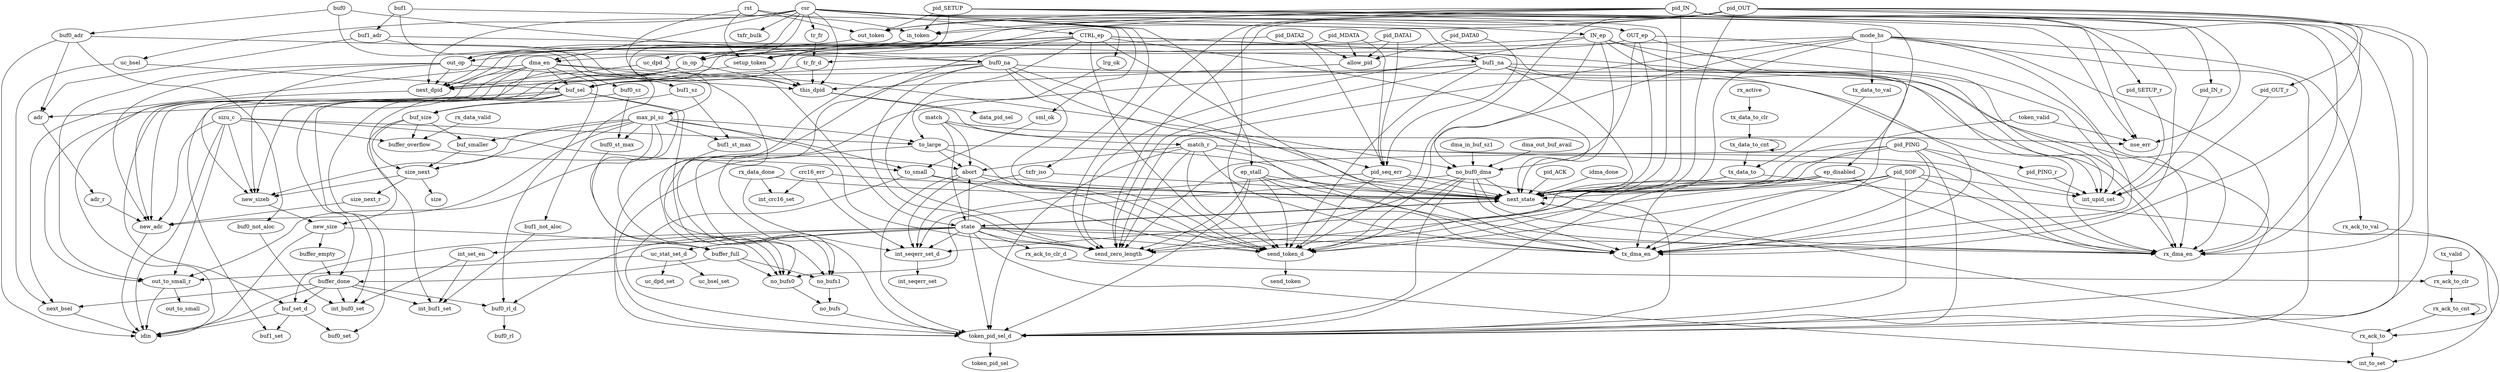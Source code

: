 digraph "" {
	buf_sel -> adr	 [weight=1.0];
	buf_sel -> int_buf1_set	 [weight=1.0];
	buf_sel -> buf1_set	 [weight=1.0];
	buf_sel -> buf_size	 [weight=1.0];
	buf_sel -> int_buf0_set	 [weight=1.0];
	buf_sel -> buf0_set	 [weight=1.0];
	buf_sel -> no_bufs0	 [weight=1.0];
	buf_sel -> no_bufs1	 [weight=1.0];
	int_set_en -> int_buf1_set	 [weight=1.0];
	int_set_en -> int_buf0_set	 [weight=1.0];
	pid_PING_r -> int_upid_set	 [weight=1.0];
	pid_DATA2 -> allow_pid	 [weight=4.0];
	pid_DATA2 -> next_dpid	 [weight=6.0];
	pid_DATA2 -> pid_seq_err	 [weight=1.0];
	pid_DATA1 -> allow_pid	 [weight=4.0];
	pid_DATA1 -> next_dpid	 [weight=2.0];
	pid_DATA1 -> pid_seq_err	 [weight=1.0];
	pid_DATA0 -> allow_pid	 [weight=4.0];
	pid_DATA0 -> pid_seq_err	 [weight=1.0];
	rx_data_valid -> buffer_overflow	 [weight=1.0];
	no_bufs -> token_pid_sel_d	 [weight=2.0];
	rx_ack_to -> next_state	 [weight=2.0];
	rx_ack_to -> int_to_set	 [weight=1.0];
	ep_disabled -> send_zero_length	 [weight=1.0];
	ep_disabled -> tx_dma_en	 [weight=1.0];
	ep_disabled -> next_state	 [weight=5.0];
	ep_disabled -> rx_dma_en	 [weight=1.0];
	ep_disabled -> token_pid_sel_d	 [weight=3.0];
	ep_disabled -> send_token_d	 [weight=3.0];
	adr -> adr_r	 [weight=1.0];
	buf1_not_aloc -> int_buf1_set	 [weight=1.0];
	buf0_rl_d -> buf0_rl	 [weight=1.0];
	out_to_small_r -> out_to_small	 [weight=1.0];
	out_to_small_r -> idin	 [weight=4.0];
	match -> state	 [weight=2.0];
	match -> match_r	 [weight=1.0];
	match -> abort	 [weight=1.0];
	match -> nse_err	 [weight=1.0];
	ep_stall -> send_zero_length	 [weight=1.0];
	ep_stall -> tx_dma_en	 [weight=1.0];
	ep_stall -> next_state	 [weight=5.0];
	ep_stall -> rx_dma_en	 [weight=1.0];
	ep_stall -> token_pid_sel_d	 [weight=3.0];
	ep_stall -> send_token_d	 [weight=3.0];
	buffer_full -> buffer_done	 [weight=1.0];
	buffer_full -> no_bufs0	 [weight=1.0];
	buffer_full -> no_bufs1	 [weight=1.0];
	buf0_sz -> buf_size	 [weight=1.0];
	buf0_sz -> buf0_st_max	 [weight=1.0];
	new_size -> buffer_full	 [weight=1.0];
	new_size -> buffer_empty	 [weight=1.0];
	new_size -> idin	 [weight=1.0];
	tx_data_to_cnt -> tx_data_to_cnt	 [weight=1.0];
	tx_data_to_cnt -> tx_data_to	 [weight=1.0];
	pid_ACK -> next_state	 [weight=1.0];
	next_state -> state	 [weight=1.0];
	token_valid -> next_state	 [weight=1.0];
	token_valid -> nse_err	 [weight=1.0];
	setup_token -> next_dpid	 [weight=5.0];
	setup_token -> this_dpid	 [weight=5.0];
	buffer_done -> buf0_rl_d	 [weight=1.0];
	buffer_done -> int_buf1_set	 [weight=1.0];
	buffer_done -> int_buf0_set	 [weight=1.0];
	buffer_done -> next_bsel	 [weight=1.0];
	buffer_done -> buf_set_d	 [weight=1.0];
	buffer_done -> idin	 [weight=1.0];
	buf_smaller -> size_next	 [weight=1.0];
	tr_fr_d -> next_dpid	 [weight=24.0];
	tr_fr_d -> this_dpid	 [weight=22.0];
	allow_pid -> this_dpid	 [weight=1.0];
	pid_IN_r -> int_upid_set	 [weight=1.0];
	pid_PING -> pid_PING_r	 [weight=1.0];
	pid_PING -> send_zero_length	 [weight=1.0];
	pid_PING -> tx_dma_en	 [weight=1.0];
	pid_PING -> next_state	 [weight=3.0];
	pid_PING -> rx_dma_en	 [weight=1.0];
	pid_PING -> token_pid_sel_d	 [weight=1.0];
	pid_PING -> send_token_d	 [weight=1.0];
	rx_ack_to_val -> rx_ack_to	 [weight=1.0];
	in_token -> buf_sel	 [weight=1.0];
	in_token -> in_op	 [weight=1.0];
	buffer_empty -> buffer_done	 [weight=1.0];
	sml_ok -> to_small	 [weight=1.0];
	buf0_not_aloc -> int_buf0_set	 [weight=1.0];
	state -> int_set_en	 [weight=4.0];
	state -> send_zero_length	 [weight=1.0];
	state -> buf0_rl_d	 [weight=1.0];
	state -> tx_dma_en	 [weight=1.0];
	state -> next_state	 [weight=27.0];
	state -> int_to_set	 [weight=1.0];
	state -> int_seqerr_set_d	 [weight=1.0];
	state -> rx_dma_en	 [weight=1.0];
	state -> uc_stat_set_d	 [weight=1.0];
	state -> token_pid_sel_d	 [weight=7.0];
	state -> abort	 [weight=1.0];
	state -> send_token_d	 [weight=6.0];
	state -> buf_set_d	 [weight=1.0];
	state -> rx_ack_to_clr_d	 [weight=9.0];
	size_next -> size_next_r	 [weight=1.0];
	size_next -> size	 [weight=1.0];
	size_next -> new_sizeb	 [weight=1.0];
	rx_data_done -> next_state	 [weight=2.0];
	rx_data_done -> int_seqerr_set_d	 [weight=1.0];
	rx_data_done -> int_crc16_set	 [weight=1.0];
	idma_done -> next_state	 [weight=2.0];
	int_seqerr_set_d -> int_seqerr_set	 [weight=1.0];
	tx_data_to_val -> tx_data_to	 [weight=1.0];
	buf0_na -> buf_sel	 [weight=1.0];
	buf0_na -> send_zero_length	 [weight=2.0];
	buf0_na -> tx_dma_en	 [weight=2.0];
	buf0_na -> next_state	 [weight=8.0];
	buf0_na -> rx_dma_en	 [weight=2.0];
	buf0_na -> token_pid_sel_d	 [weight=4.0];
	buf0_na -> send_token_d	 [weight=4.0];
	buf0_na -> no_bufs0	 [weight=1.0];
	OUT_ep -> next_state	 [weight=1.0];
	OUT_ep -> no_buf0_dma	 [weight=1.0];
	OUT_ep -> rx_dma_en	 [weight=1.0];
	OUT_ep -> int_upid_set	 [weight=1.0];
	OUT_ep -> out_op	 [weight=1.0];
	buf1_na -> buf_sel	 [weight=1.0];
	buf1_na -> send_zero_length	 [weight=2.0];
	buf1_na -> tx_dma_en	 [weight=2.0];
	buf1_na -> next_state	 [weight=8.0];
	buf1_na -> rx_dma_en	 [weight=2.0];
	buf1_na -> token_pid_sel_d	 [weight=4.0];
	buf1_na -> send_token_d	 [weight=4.0];
	buf1_na -> no_bufs1	 [weight=1.0];
	dma_in_buf_sz1 -> no_buf0_dma	 [weight=1.0];
	no_buf0_dma -> send_zero_length	 [weight=1.0];
	no_buf0_dma -> tx_dma_en	 [weight=1.0];
	no_buf0_dma -> next_state	 [weight=4.0];
	no_buf0_dma -> rx_dma_en	 [weight=1.0];
	no_buf0_dma -> token_pid_sel_d	 [weight=2.0];
	no_buf0_dma -> send_token_d	 [weight=2.0];
	no_buf0_dma -> no_bufs0	 [weight=1.0];
	new_adr -> idin	 [weight=2.0];
	pid_OUT_r -> int_upid_set	 [weight=1.0];
	txfr_iso -> next_state	 [weight=4.0];
	txfr_iso -> int_seqerr_set_d	 [weight=1.0];
	size_next_r -> new_adr	 [weight=1.0];
	pid_MDATA -> allow_pid	 [weight=4.0];
	pid_MDATA -> next_dpid	 [weight=8.0];
	pid_MDATA -> pid_seq_err	 [weight=1.0];
	in_op -> buffer_done	 [weight=1.0];
	in_op -> new_adr	 [weight=1.0];
	in_op -> next_dpid	 [weight=5.0];
	in_op -> this_dpid	 [weight=5.0];
	in_op -> new_sizeb	 [weight=1.0];
	pid_SETUP_r -> int_upid_set	 [weight=1.0];
	buf_size -> new_size	 [weight=1.0];
	buf_size -> buf_smaller	 [weight=1.0];
	buf_size -> size_next	 [weight=1.0];
	buf_size -> buffer_overflow	 [weight=1.0];
	rx_ack_to_cnt -> rx_ack_to	 [weight=1.0];
	rx_ack_to_cnt -> rx_ack_to_cnt	 [weight=1.0];
	crc16_err -> next_state	 [weight=3.0];
	crc16_err -> int_seqerr_set_d	 [weight=1.0];
	crc16_err -> int_crc16_set	 [weight=1.0];
	uc_stat_set_d -> out_to_small_r	 [weight=1.0];
	uc_stat_set_d -> uc_dpd_set	 [weight=1.0];
	uc_stat_set_d -> uc_bsel_set	 [weight=1.0];
	buffer_overflow -> abort	 [weight=1.0];
	sizu_c -> out_to_small_r	 [weight=1.0];
	sizu_c -> new_adr	 [weight=1.0];
	sizu_c -> buffer_overflow	 [weight=1.0];
	sizu_c -> to_large	 [weight=1.0];
	sizu_c -> idin	 [weight=1.0];
	sizu_c -> to_small	 [weight=1.0];
	sizu_c -> new_sizeb	 [weight=1.0];
	tr_fr -> tr_fr_d	 [weight=1.0];
	uc_dpd -> next_dpid	 [weight=29.0];
	uc_dpd -> this_dpid	 [weight=27.0];
	CTRL_ep -> buf_sel	 [weight=1.0];
	CTRL_ep -> send_zero_length	 [weight=3.0];
	CTRL_ep -> tx_dma_en	 [weight=3.0];
	CTRL_ep -> next_state	 [weight=11.0];
	CTRL_ep -> rx_dma_en	 [weight=4.0];
	CTRL_ep -> int_upid_set	 [weight=1.0];
	CTRL_ep -> in_op	 [weight=1.0];
	CTRL_ep -> token_pid_sel_d	 [weight=4.0];
	CTRL_ep -> send_token_d	 [weight=4.0];
	CTRL_ep -> dma_en	 [weight=1.0];
	CTRL_ep -> out_op	 [weight=1.0];
	to_large -> next_state	 [weight=4.0];
	to_large -> token_pid_sel_d	 [weight=4.0];
	to_large -> abort	 [weight=1.0];
	to_large -> send_token_d	 [weight=3.0];
	mode_hs -> send_zero_length	 [weight=1.0];
	mode_hs -> tx_dma_en	 [weight=1.0];
	mode_hs -> next_state	 [weight=3.0];
	mode_hs -> tr_fr_d	 [weight=1.0];
	mode_hs -> rx_ack_to_val	 [weight=1.0];
	mode_hs -> tx_data_to_val	 [weight=1.0];
	mode_hs -> rx_dma_en	 [weight=1.0];
	mode_hs -> token_pid_sel_d	 [weight=3.0];
	mode_hs -> send_token_d	 [weight=1.0];
	rx_active -> tx_data_to_clr	 [weight=1.0];
	token_pid_sel_d -> token_pid_sel	 [weight=1.0];
	rst -> setup_token	 [weight=3.0];
	rst -> in_token	 [weight=3.0];
	rst -> state	 [weight=3.0];
	rst -> out_token	 [weight=3.0];
	buf1_sz -> buf_size	 [weight=1.0];
	buf1_sz -> buf1_st_max	 [weight=1.0];
	buf1_adr -> adr	 [weight=1.0];
	buf1_adr -> buf1_not_aloc	 [weight=1.0];
	buf1_adr -> buf1_na	 [weight=1.0];
	buf0_adr -> adr	 [weight=1.0];
	buf0_adr -> buf0_not_aloc	 [weight=1.0];
	buf0_adr -> buf0_na	 [weight=1.0];
	buf0_adr -> idin	 [weight=2.0];
	max_pl_sz -> send_zero_length	 [weight=1.0];
	max_pl_sz -> out_to_small_r	 [weight=1.0];
	max_pl_sz -> buffer_full	 [weight=1.0];
	max_pl_sz -> buf_smaller	 [weight=1.0];
	max_pl_sz -> size_next	 [weight=1.0];
	max_pl_sz -> new_adr	 [weight=1.0];
	max_pl_sz -> to_large	 [weight=1.0];
	max_pl_sz -> buf0_st_max	 [weight=1.0];
	max_pl_sz -> buf1_st_max	 [weight=1.0];
	max_pl_sz -> to_small	 [weight=1.0];
	max_pl_sz -> new_sizeb	 [weight=1.0];
	pid_SETUP -> next_state	 [weight=1.0];
	pid_SETUP -> setup_token	 [weight=2.0];
	pid_SETUP -> in_token	 [weight=1.0];
	pid_SETUP -> rx_dma_en	 [weight=1.0];
	pid_SETUP -> pid_SETUP_r	 [weight=1.0];
	pid_SETUP -> out_token	 [weight=2.0];
	pid_SETUP -> nse_err	 [weight=1.0];
	next_bsel -> idin	 [weight=1.0];
	out_token -> out_op	 [weight=1.0];
	match_r -> send_zero_length	 [weight=1.0];
	match_r -> tx_dma_en	 [weight=1.0];
	match_r -> next_state	 [weight=5.0];
	match_r -> rx_dma_en	 [weight=1.0];
	match_r -> int_upid_set	 [weight=1.0];
	match_r -> token_pid_sel_d	 [weight=3.0];
	match_r -> abort	 [weight=1.0];
	match_r -> send_token_d	 [weight=3.0];
	pid_SOF -> send_zero_length	 [weight=1.0];
	pid_SOF -> tx_dma_en	 [weight=1.0];
	pid_SOF -> next_state	 [weight=5.0];
	pid_SOF -> rx_dma_en	 [weight=1.0];
	pid_SOF -> int_upid_set	 [weight=1.0];
	pid_SOF -> token_pid_sel_d	 [weight=3.0];
	pid_SOF -> send_token_d	 [weight=3.0];
	tx_data_to -> next_state	 [weight=3.0];
	tx_data_to -> int_to_set	 [weight=1.0];
	tx_data_to -> int_seqerr_set_d	 [weight=1.0];
	next_dpid -> idin	 [weight=1.0];
	pid_OUT -> send_zero_length	 [weight=1.0];
	pid_OUT -> tx_dma_en	 [weight=1.0];
	pid_OUT -> next_state	 [weight=5.0];
	pid_OUT -> setup_token	 [weight=1.0];
	pid_OUT -> in_token	 [weight=1.0];
	pid_OUT -> pid_OUT_r	 [weight=1.0];
	pid_OUT -> rx_dma_en	 [weight=2.0];
	pid_OUT -> token_pid_sel_d	 [weight=2.0];
	pid_OUT -> out_token	 [weight=2.0];
	pid_OUT -> send_token_d	 [weight=2.0];
	pid_OUT -> nse_err	 [weight=1.0];
	buf0_st_max -> no_bufs0	 [weight=1.0];
	abort -> next_state	 [weight=10.0];
	abort -> int_seqerr_set_d	 [weight=1.0];
	abort -> token_pid_sel_d	 [weight=4.0];
	abort -> send_token_d	 [weight=3.0];
	send_token_d -> send_token	 [weight=1.0];
	pid_seq_err -> next_state	 [weight=3.0];
	pid_seq_err -> int_seqerr_set_d	 [weight=1.0];
	pid_seq_err -> token_pid_sel_d	 [weight=3.0];
	pid_seq_err -> send_token_d	 [weight=3.0];
	buf1_st_max -> no_bufs1	 [weight=1.0];
	buf_set_d -> buf1_set	 [weight=1.0];
	buf_set_d -> buf0_set	 [weight=1.0];
	buf_set_d -> idin	 [weight=3.0];
	rx_ack_to_clr -> rx_ack_to_cnt	 [weight=2.0];
	rx_ack_to_clr_d -> rx_ack_to_clr	 [weight=1.0];
	csr -> ep_disabled	 [weight=1.0];
	csr -> ep_stall	 [weight=1.0];
	csr -> sml_ok	 [weight=1.0];
	csr -> OUT_ep	 [weight=1.0];
	csr -> txfr_iso	 [weight=1.0];
	csr -> tr_fr	 [weight=1.0];
	csr -> uc_dpd	 [weight=1.0];
	csr -> CTRL_ep	 [weight=1.0];
	csr -> max_pl_sz	 [weight=1.0];
	csr -> next_dpid	 [weight=48.0];
	csr -> txfr_bulk	 [weight=1.0];
	csr -> this_dpid	 [weight=44.0];
	csr -> dma_en	 [weight=1.0];
	csr -> uc_bsel	 [weight=1.0];
	csr -> lrg_ok	 [weight=1.0];
	csr -> IN_ep	 [weight=1.0];
	this_dpid -> data_pid_sel	 [weight=1.0];
	this_dpid -> pid_seq_err	 [weight=1.0];
	to_small -> next_state	 [weight=4.0];
	to_small -> token_pid_sel_d	 [weight=4.0];
	to_small -> send_token_d	 [weight=3.0];
	pid_IN -> send_zero_length	 [weight=2.0];
	pid_IN -> tx_dma_en	 [weight=2.0];
	pid_IN -> next_state	 [weight=6.0];
	pid_IN -> setup_token	 [weight=1.0];
	pid_IN -> pid_IN_r	 [weight=1.0];
	pid_IN -> in_token	 [weight=2.0];
	pid_IN -> rx_dma_en	 [weight=2.0];
	pid_IN -> token_pid_sel_d	 [weight=2.0];
	pid_IN -> out_token	 [weight=1.0];
	pid_IN -> send_token_d	 [weight=2.0];
	pid_IN -> nse_err	 [weight=1.0];
	adr_r -> new_adr	 [weight=1.0];
	dma_out_buf_avail -> no_buf0_dma	 [weight=1.0];
	dma_en -> buf_sel	 [weight=1.0];
	dma_en -> buf0_rl_d	 [weight=1.0];
	dma_en -> out_to_small_r	 [weight=1.0];
	dma_en -> no_buf0_dma	 [weight=1.0];
	dma_en -> new_adr	 [weight=1.0];
	dma_en -> next_bsel	 [weight=1.0];
	dma_en -> buf_set_d	 [weight=1.0];
	dma_en -> no_bufs0	 [weight=1.0];
	dma_en -> new_sizeb	 [weight=1.0];
	tx_data_to_clr -> tx_data_to_cnt	 [weight=2.0];
	out_op -> out_to_small_r	 [weight=1.0];
	out_op -> new_adr	 [weight=1.0];
	out_op -> next_dpid	 [weight=5.0];
	out_op -> this_dpid	 [weight=5.0];
	out_op -> new_sizeb	 [weight=1.0];
	tx_valid -> rx_ack_to_clr	 [weight=1.0];
	no_bufs0 -> no_bufs	 [weight=1.0];
	no_bufs1 -> no_bufs	 [weight=1.0];
	buf1 -> buf1_na	 [weight=1.0];
	buf1 -> buf1_sz	 [weight=1.0];
	buf1 -> buf1_adr	 [weight=1.0];
	buf0 -> buf0_sz	 [weight=1.0];
	buf0 -> buf0_na	 [weight=1.0];
	buf0 -> buf0_adr	 [weight=1.0];
	uc_bsel -> buf_sel	 [weight=1.0];
	uc_bsel -> next_bsel	 [weight=1.0];
	lrg_ok -> to_large	 [weight=1.0];
	new_sizeb -> new_size	 [weight=1.0];
	IN_ep -> send_zero_length	 [weight=1.0];
	IN_ep -> tx_dma_en	 [weight=1.0];
	IN_ep -> next_state	 [weight=2.0];
	IN_ep -> no_buf0_dma	 [weight=1.0];
	IN_ep -> rx_dma_en	 [weight=1.0];
	IN_ep -> int_upid_set	 [weight=1.0];
	IN_ep -> in_op	 [weight=1.0];
}
